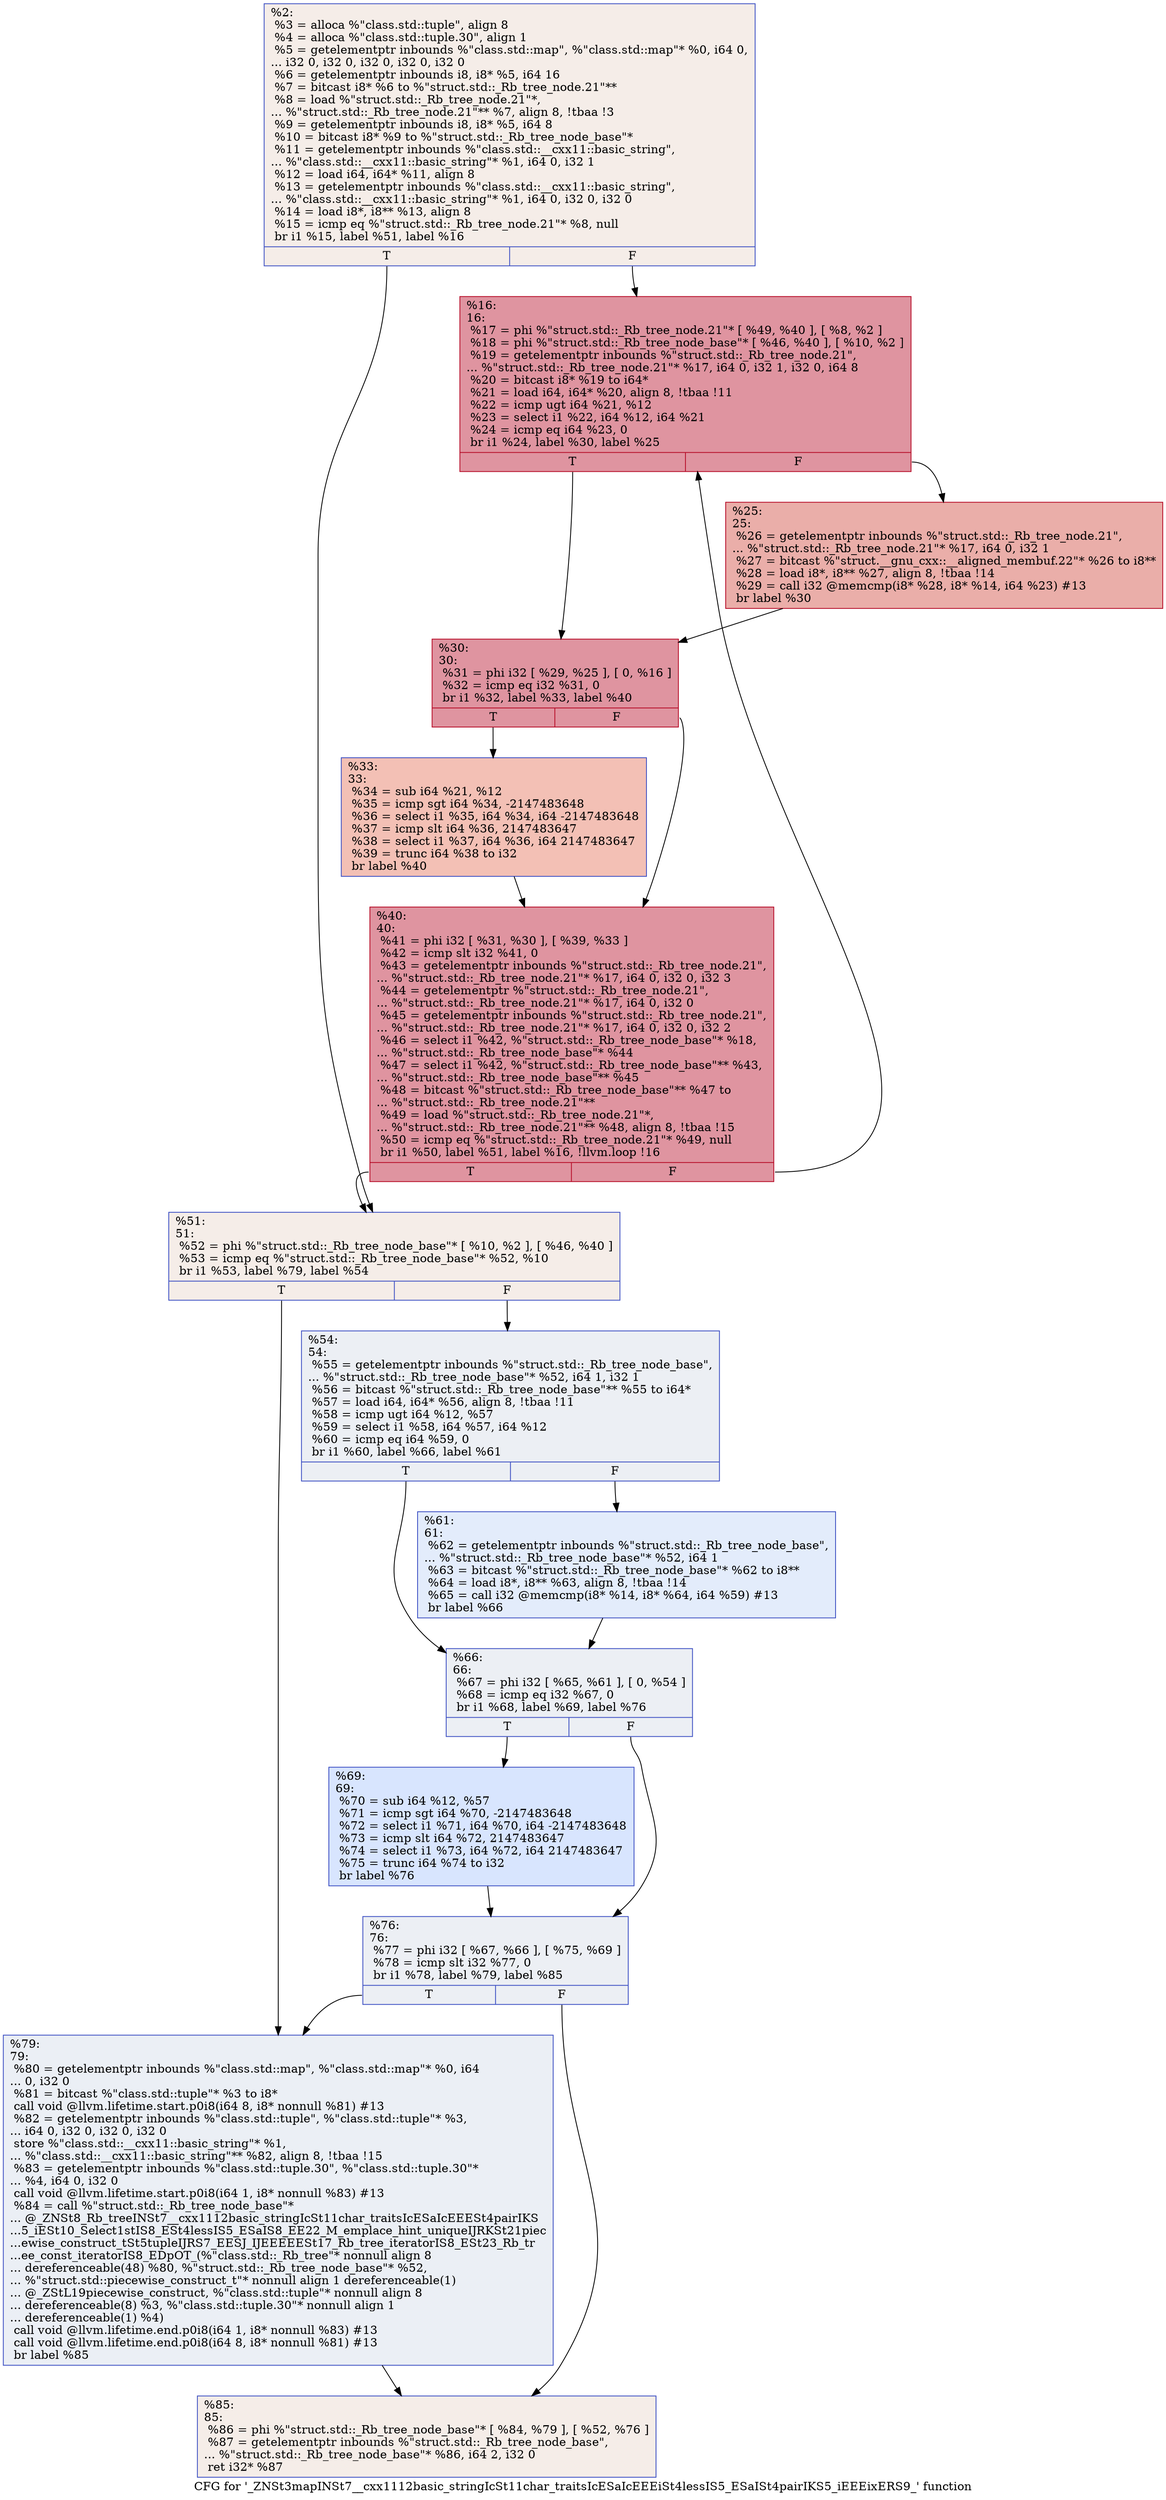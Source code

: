 digraph "CFG for '_ZNSt3mapINSt7__cxx1112basic_stringIcSt11char_traitsIcESaIcEEEiSt4lessIS5_ESaISt4pairIKS5_iEEEixERS9_' function" {
	label="CFG for '_ZNSt3mapINSt7__cxx1112basic_stringIcSt11char_traitsIcESaIcEEEiSt4lessIS5_ESaISt4pairIKS5_iEEEixERS9_' function";

	Node0x55d9dc1b5ed0 [shape=record,color="#3d50c3ff", style=filled, fillcolor="#e8d6cc70",label="{%2:\l  %3 = alloca %\"class.std::tuple\", align 8\l  %4 = alloca %\"class.std::tuple.30\", align 1\l  %5 = getelementptr inbounds %\"class.std::map\", %\"class.std::map\"* %0, i64 0,\l... i32 0, i32 0, i32 0, i32 0, i32 0\l  %6 = getelementptr inbounds i8, i8* %5, i64 16\l  %7 = bitcast i8* %6 to %\"struct.std::_Rb_tree_node.21\"**\l  %8 = load %\"struct.std::_Rb_tree_node.21\"*,\l... %\"struct.std::_Rb_tree_node.21\"** %7, align 8, !tbaa !3\l  %9 = getelementptr inbounds i8, i8* %5, i64 8\l  %10 = bitcast i8* %9 to %\"struct.std::_Rb_tree_node_base\"*\l  %11 = getelementptr inbounds %\"class.std::__cxx11::basic_string\",\l... %\"class.std::__cxx11::basic_string\"* %1, i64 0, i32 1\l  %12 = load i64, i64* %11, align 8\l  %13 = getelementptr inbounds %\"class.std::__cxx11::basic_string\",\l... %\"class.std::__cxx11::basic_string\"* %1, i64 0, i32 0, i32 0\l  %14 = load i8*, i8** %13, align 8\l  %15 = icmp eq %\"struct.std::_Rb_tree_node.21\"* %8, null\l  br i1 %15, label %51, label %16\l|{<s0>T|<s1>F}}"];
	Node0x55d9dc1b5ed0:s0 -> Node0x55d9dc1b5f20;
	Node0x55d9dc1b5ed0:s1 -> Node0x55d9dc1b6500;
	Node0x55d9dc1b6500 [shape=record,color="#b70d28ff", style=filled, fillcolor="#b70d2870",label="{%16:\l16:                                               \l  %17 = phi %\"struct.std::_Rb_tree_node.21\"* [ %49, %40 ], [ %8, %2 ]\l  %18 = phi %\"struct.std::_Rb_tree_node_base\"* [ %46, %40 ], [ %10, %2 ]\l  %19 = getelementptr inbounds %\"struct.std::_Rb_tree_node.21\",\l... %\"struct.std::_Rb_tree_node.21\"* %17, i64 0, i32 1, i32 0, i64 8\l  %20 = bitcast i8* %19 to i64*\l  %21 = load i64, i64* %20, align 8, !tbaa !11\l  %22 = icmp ugt i64 %21, %12\l  %23 = select i1 %22, i64 %12, i64 %21\l  %24 = icmp eq i64 %23, 0\l  br i1 %24, label %30, label %25\l|{<s0>T|<s1>F}}"];
	Node0x55d9dc1b6500:s0 -> Node0x55d9dc1b6b10;
	Node0x55d9dc1b6500:s1 -> Node0x55d9dc1b6ba0;
	Node0x55d9dc1b6ba0 [shape=record,color="#b70d28ff", style=filled, fillcolor="#d0473d70",label="{%25:\l25:                                               \l  %26 = getelementptr inbounds %\"struct.std::_Rb_tree_node.21\",\l... %\"struct.std::_Rb_tree_node.21\"* %17, i64 0, i32 1\l  %27 = bitcast %\"struct.__gnu_cxx::__aligned_membuf.22\"* %26 to i8**\l  %28 = load i8*, i8** %27, align 8, !tbaa !14\l  %29 = call i32 @memcmp(i8* %28, i8* %14, i64 %23) #13\l  br label %30\l}"];
	Node0x55d9dc1b6ba0 -> Node0x55d9dc1b6b10;
	Node0x55d9dc1b6b10 [shape=record,color="#b70d28ff", style=filled, fillcolor="#b70d2870",label="{%30:\l30:                                               \l  %31 = phi i32 [ %29, %25 ], [ 0, %16 ]\l  %32 = icmp eq i32 %31, 0\l  br i1 %32, label %33, label %40\l|{<s0>T|<s1>F}}"];
	Node0x55d9dc1b6b10:s0 -> Node0x55d9dc1b71d0;
	Node0x55d9dc1b6b10:s1 -> Node0x55d9dc1b6600;
	Node0x55d9dc1b71d0 [shape=record,color="#3d50c3ff", style=filled, fillcolor="#e5705870",label="{%33:\l33:                                               \l  %34 = sub i64 %21, %12\l  %35 = icmp sgt i64 %34, -2147483648\l  %36 = select i1 %35, i64 %34, i64 -2147483648\l  %37 = icmp slt i64 %36, 2147483647\l  %38 = select i1 %37, i64 %36, i64 2147483647\l  %39 = trunc i64 %38 to i32\l  br label %40\l}"];
	Node0x55d9dc1b71d0 -> Node0x55d9dc1b6600;
	Node0x55d9dc1b6600 [shape=record,color="#b70d28ff", style=filled, fillcolor="#b70d2870",label="{%40:\l40:                                               \l  %41 = phi i32 [ %31, %30 ], [ %39, %33 ]\l  %42 = icmp slt i32 %41, 0\l  %43 = getelementptr inbounds %\"struct.std::_Rb_tree_node.21\",\l... %\"struct.std::_Rb_tree_node.21\"* %17, i64 0, i32 0, i32 3\l  %44 = getelementptr %\"struct.std::_Rb_tree_node.21\",\l... %\"struct.std::_Rb_tree_node.21\"* %17, i64 0, i32 0\l  %45 = getelementptr inbounds %\"struct.std::_Rb_tree_node.21\",\l... %\"struct.std::_Rb_tree_node.21\"* %17, i64 0, i32 0, i32 2\l  %46 = select i1 %42, %\"struct.std::_Rb_tree_node_base\"* %18,\l... %\"struct.std::_Rb_tree_node_base\"* %44\l  %47 = select i1 %42, %\"struct.std::_Rb_tree_node_base\"** %43,\l... %\"struct.std::_Rb_tree_node_base\"** %45\l  %48 = bitcast %\"struct.std::_Rb_tree_node_base\"** %47 to\l... %\"struct.std::_Rb_tree_node.21\"**\l  %49 = load %\"struct.std::_Rb_tree_node.21\"*,\l... %\"struct.std::_Rb_tree_node.21\"** %48, align 8, !tbaa !15\l  %50 = icmp eq %\"struct.std::_Rb_tree_node.21\"* %49, null\l  br i1 %50, label %51, label %16, !llvm.loop !16\l|{<s0>T|<s1>F}}"];
	Node0x55d9dc1b6600:s0 -> Node0x55d9dc1b5f20;
	Node0x55d9dc1b6600:s1 -> Node0x55d9dc1b6500;
	Node0x55d9dc1b5f20 [shape=record,color="#3d50c3ff", style=filled, fillcolor="#e8d6cc70",label="{%51:\l51:                                               \l  %52 = phi %\"struct.std::_Rb_tree_node_base\"* [ %10, %2 ], [ %46, %40 ]\l  %53 = icmp eq %\"struct.std::_Rb_tree_node_base\"* %52, %10\l  br i1 %53, label %79, label %54\l|{<s0>T|<s1>F}}"];
	Node0x55d9dc1b5f20:s0 -> Node0x55d9dc1b7fc0;
	Node0x55d9dc1b5f20:s1 -> Node0x55d9dc1b8010;
	Node0x55d9dc1b8010 [shape=record,color="#3d50c3ff", style=filled, fillcolor="#d4dbe670",label="{%54:\l54:                                               \l  %55 = getelementptr inbounds %\"struct.std::_Rb_tree_node_base\",\l... %\"struct.std::_Rb_tree_node_base\"* %52, i64 1, i32 1\l  %56 = bitcast %\"struct.std::_Rb_tree_node_base\"** %55 to i64*\l  %57 = load i64, i64* %56, align 8, !tbaa !11\l  %58 = icmp ugt i64 %12, %57\l  %59 = select i1 %58, i64 %57, i64 %12\l  %60 = icmp eq i64 %59, 0\l  br i1 %60, label %66, label %61\l|{<s0>T|<s1>F}}"];
	Node0x55d9dc1b8010:s0 -> Node0x55d9dc1b8480;
	Node0x55d9dc1b8010:s1 -> Node0x55d9dc1b84d0;
	Node0x55d9dc1b84d0 [shape=record,color="#3d50c3ff", style=filled, fillcolor="#bfd3f670",label="{%61:\l61:                                               \l  %62 = getelementptr inbounds %\"struct.std::_Rb_tree_node_base\",\l... %\"struct.std::_Rb_tree_node_base\"* %52, i64 1\l  %63 = bitcast %\"struct.std::_Rb_tree_node_base\"* %62 to i8**\l  %64 = load i8*, i8** %63, align 8, !tbaa !14\l  %65 = call i32 @memcmp(i8* %14, i8* %64, i64 %59) #13\l  br label %66\l}"];
	Node0x55d9dc1b84d0 -> Node0x55d9dc1b8480;
	Node0x55d9dc1b8480 [shape=record,color="#3d50c3ff", style=filled, fillcolor="#d4dbe670",label="{%66:\l66:                                               \l  %67 = phi i32 [ %65, %61 ], [ 0, %54 ]\l  %68 = icmp eq i32 %67, 0\l  br i1 %68, label %69, label %76\l|{<s0>T|<s1>F}}"];
	Node0x55d9dc1b8480:s0 -> Node0x55d9dc1b8a70;
	Node0x55d9dc1b8480:s1 -> Node0x55d9dc1b8ac0;
	Node0x55d9dc1b8a70 [shape=record,color="#3d50c3ff", style=filled, fillcolor="#a7c5fe70",label="{%69:\l69:                                               \l  %70 = sub i64 %12, %57\l  %71 = icmp sgt i64 %70, -2147483648\l  %72 = select i1 %71, i64 %70, i64 -2147483648\l  %73 = icmp slt i64 %72, 2147483647\l  %74 = select i1 %73, i64 %72, i64 2147483647\l  %75 = trunc i64 %74 to i32\l  br label %76\l}"];
	Node0x55d9dc1b8a70 -> Node0x55d9dc1b8ac0;
	Node0x55d9dc1b8ac0 [shape=record,color="#3d50c3ff", style=filled, fillcolor="#d4dbe670",label="{%76:\l76:                                               \l  %77 = phi i32 [ %67, %66 ], [ %75, %69 ]\l  %78 = icmp slt i32 %77, 0\l  br i1 %78, label %79, label %85\l|{<s0>T|<s1>F}}"];
	Node0x55d9dc1b8ac0:s0 -> Node0x55d9dc1b7fc0;
	Node0x55d9dc1b8ac0:s1 -> Node0x55d9dc1b90f0;
	Node0x55d9dc1b7fc0 [shape=record,color="#3d50c3ff", style=filled, fillcolor="#d1dae970",label="{%79:\l79:                                               \l  %80 = getelementptr inbounds %\"class.std::map\", %\"class.std::map\"* %0, i64\l... 0, i32 0\l  %81 = bitcast %\"class.std::tuple\"* %3 to i8*\l  call void @llvm.lifetime.start.p0i8(i64 8, i8* nonnull %81) #13\l  %82 = getelementptr inbounds %\"class.std::tuple\", %\"class.std::tuple\"* %3,\l... i64 0, i32 0, i32 0, i32 0\l  store %\"class.std::__cxx11::basic_string\"* %1,\l... %\"class.std::__cxx11::basic_string\"** %82, align 8, !tbaa !15\l  %83 = getelementptr inbounds %\"class.std::tuple.30\", %\"class.std::tuple.30\"*\l... %4, i64 0, i32 0\l  call void @llvm.lifetime.start.p0i8(i64 1, i8* nonnull %83) #13\l  %84 = call %\"struct.std::_Rb_tree_node_base\"*\l... @_ZNSt8_Rb_treeINSt7__cxx1112basic_stringIcSt11char_traitsIcESaIcEEESt4pairIKS\l...5_iESt10_Select1stIS8_ESt4lessIS5_ESaIS8_EE22_M_emplace_hint_uniqueIJRKSt21piec\l...ewise_construct_tSt5tupleIJRS7_EESJ_IJEEEEESt17_Rb_tree_iteratorIS8_ESt23_Rb_tr\l...ee_const_iteratorIS8_EDpOT_(%\"class.std::_Rb_tree\"* nonnull align 8\l... dereferenceable(48) %80, %\"struct.std::_Rb_tree_node_base\"* %52,\l... %\"struct.std::piecewise_construct_t\"* nonnull align 1 dereferenceable(1)\l... @_ZStL19piecewise_construct, %\"class.std::tuple\"* nonnull align 8\l... dereferenceable(8) %3, %\"class.std::tuple.30\"* nonnull align 1\l... dereferenceable(1) %4)\l  call void @llvm.lifetime.end.p0i8(i64 1, i8* nonnull %83) #13\l  call void @llvm.lifetime.end.p0i8(i64 8, i8* nonnull %81) #13\l  br label %85\l}"];
	Node0x55d9dc1b7fc0 -> Node0x55d9dc1b90f0;
	Node0x55d9dc1b90f0 [shape=record,color="#3d50c3ff", style=filled, fillcolor="#e8d6cc70",label="{%85:\l85:                                               \l  %86 = phi %\"struct.std::_Rb_tree_node_base\"* [ %84, %79 ], [ %52, %76 ]\l  %87 = getelementptr inbounds %\"struct.std::_Rb_tree_node_base\",\l... %\"struct.std::_Rb_tree_node_base\"* %86, i64 2, i32 0\l  ret i32* %87\l}"];
}
